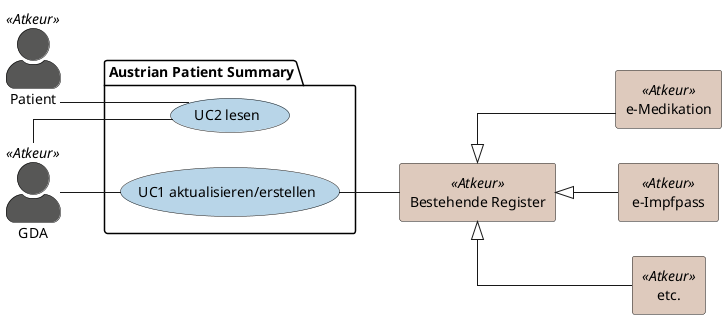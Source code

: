 @startuml

skinparam linetype ortho
skinparam actorStyle awesome

skinparam actor<<Atkeur>> {
  BackgroundColor #575756
  BorderColor Black
}

skinparam rectangle<<Atkeur>> {
  MinimumWidth 10000
  BackgroundColor #decabd
  ' BorderColor black
  ' ArrowColor black
  ' ActorBorderColor black
  ' ActorFontName Courier
}

skinparam usecase {
  BackgroundColor #b8d5e8
  ' BorderColor black
  ' ArrowColor black
  ' ActorBorderColor black
  ' ActorFontName Courier
}


left to right direction
actor Patient <<Atkeur>> as patient
actor GDA <<Atkeur>> as gda
rectangle "e-Medikation"<<Atkeur>> as reg_emed
rectangle " e-Impfpass "<<Atkeur>> as reg_impf
rectangle "    etc.    "<<Atkeur>> as reg_etc
rectangle "Bestehende Register"<<Atkeur>> as reg_bestReg

package "Austrian Patient Summary" {
  usecase "UC1 aktualisieren/erstellen" as UC1
  usecase "UC2 lesen" as UC2
}

patient -- UC2
gda -- UC2
gda -- UC1

UC1 -- reg_bestReg
reg_bestReg <|-down- reg_emed
reg_bestReg <|-down- reg_impf
reg_bestReg <|-down- reg_etc


@enduml